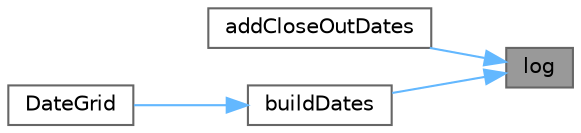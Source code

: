 digraph "log"
{
 // INTERACTIVE_SVG=YES
 // LATEX_PDF_SIZE
  bgcolor="transparent";
  edge [fontname=Helvetica,fontsize=10,labelfontname=Helvetica,labelfontsize=10];
  node [fontname=Helvetica,fontsize=10,shape=box,height=0.2,width=0.4];
  rankdir="RL";
  Node1 [label="log",height=0.2,width=0.4,color="gray40", fillcolor="grey60", style="filled", fontcolor="black",tooltip=" "];
  Node1 -> Node2 [dir="back",color="steelblue1",style="solid"];
  Node2 [label="addCloseOutDates",height=0.2,width=0.4,color="grey40", fillcolor="white", style="filled",URL="$classore_1_1data_1_1_date_grid.html#aca16d65fc202f5ee2f10288c1b42f105",tooltip=" "];
  Node1 -> Node3 [dir="back",color="steelblue1",style="solid"];
  Node3 [label="buildDates",height=0.2,width=0.4,color="grey40", fillcolor="white", style="filled",URL="$classore_1_1data_1_1_date_grid.html#afebe417f286f8a5dbc48cddc71dcb877",tooltip=" "];
  Node3 -> Node4 [dir="back",color="steelblue1",style="solid"];
  Node4 [label="DateGrid",height=0.2,width=0.4,color="grey40", fillcolor="white", style="filled",URL="$classore_1_1data_1_1_date_grid.html#aed0cdce866f9b2bf373ead3503c22576",tooltip=" "];
}
